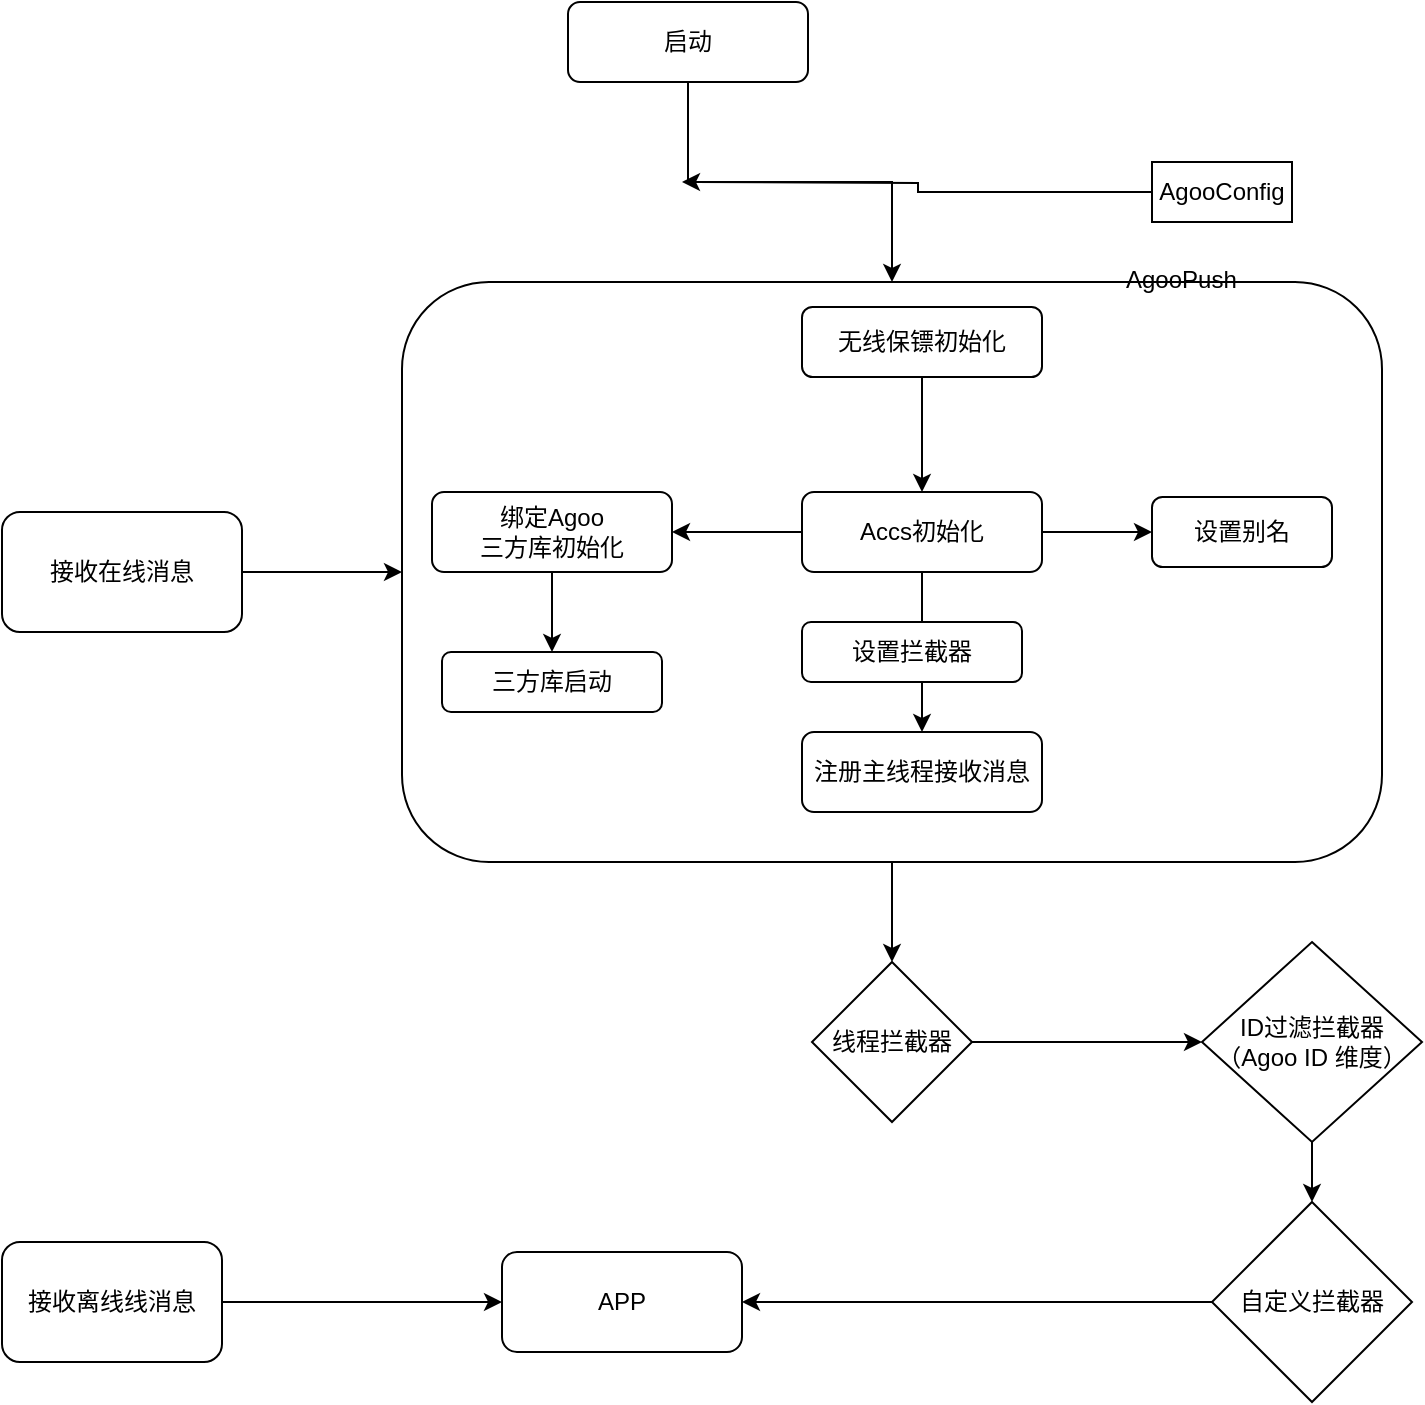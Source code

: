 <mxfile version="13.10.4" type="github">
  <diagram id="t-XWQwakk9dugnXDJbbS" name="Page-1">
    <mxGraphModel dx="1426" dy="771" grid="1" gridSize="10" guides="1" tooltips="1" connect="1" arrows="1" fold="1" page="1" pageScale="1" pageWidth="827" pageHeight="1169" math="0" shadow="0">
      <root>
        <mxCell id="0" />
        <mxCell id="1" parent="0" />
        <mxCell id="A3sCPK-qfrJhnkktVIXD-1" style="edgeStyle=orthogonalEdgeStyle;rounded=0;orthogonalLoop=1;jettySize=auto;html=1;entryX=0.5;entryY=0;entryDx=0;entryDy=0;" edge="1" parent="1" source="A3sCPK-qfrJhnkktVIXD-2" target="A3sCPK-qfrJhnkktVIXD-8">
          <mxGeometry relative="1" as="geometry" />
        </mxCell>
        <mxCell id="A3sCPK-qfrJhnkktVIXD-2" value="启动" style="rounded=1;whiteSpace=wrap;html=1;" vertex="1" parent="1">
          <mxGeometry x="293" y="70" width="120" height="40" as="geometry" />
        </mxCell>
        <mxCell id="A3sCPK-qfrJhnkktVIXD-3" style="edgeStyle=orthogonalEdgeStyle;rounded=0;orthogonalLoop=1;jettySize=auto;html=1;entryX=0;entryY=0.5;entryDx=0;entryDy=0;" edge="1" parent="1" source="A3sCPK-qfrJhnkktVIXD-4" target="A3sCPK-qfrJhnkktVIXD-8">
          <mxGeometry relative="1" as="geometry" />
        </mxCell>
        <mxCell id="A3sCPK-qfrJhnkktVIXD-4" value="接收在线消息" style="rounded=1;whiteSpace=wrap;html=1;" vertex="1" parent="1">
          <mxGeometry x="10" y="325" width="120" height="60" as="geometry" />
        </mxCell>
        <mxCell id="A3sCPK-qfrJhnkktVIXD-5" style="edgeStyle=orthogonalEdgeStyle;rounded=0;orthogonalLoop=1;jettySize=auto;html=1;entryX=0;entryY=0.5;entryDx=0;entryDy=0;" edge="1" parent="1" source="A3sCPK-qfrJhnkktVIXD-6" target="A3sCPK-qfrJhnkktVIXD-12">
          <mxGeometry relative="1" as="geometry">
            <mxPoint x="145" y="460" as="targetPoint" />
          </mxGeometry>
        </mxCell>
        <mxCell id="A3sCPK-qfrJhnkktVIXD-6" value="&lt;span style=&quot;white-space: normal&quot;&gt;接收离线线消息&lt;/span&gt;" style="rounded=1;whiteSpace=wrap;html=1;fillColor=none;" vertex="1" parent="1">
          <mxGeometry x="10" y="690" width="110" height="60" as="geometry" />
        </mxCell>
        <mxCell id="A3sCPK-qfrJhnkktVIXD-7" style="edgeStyle=orthogonalEdgeStyle;rounded=0;orthogonalLoop=1;jettySize=auto;html=1;entryX=0.5;entryY=0;entryDx=0;entryDy=0;" edge="1" parent="1" source="A3sCPK-qfrJhnkktVIXD-8" target="A3sCPK-qfrJhnkktVIXD-14">
          <mxGeometry relative="1" as="geometry" />
        </mxCell>
        <mxCell id="A3sCPK-qfrJhnkktVIXD-8" value="" style="rounded=1;whiteSpace=wrap;html=1;fillColor=none;" vertex="1" parent="1">
          <mxGeometry x="210" y="210" width="490" height="290" as="geometry" />
        </mxCell>
        <mxCell id="A3sCPK-qfrJhnkktVIXD-9" style="edgeStyle=orthogonalEdgeStyle;rounded=0;orthogonalLoop=1;jettySize=auto;html=1;" edge="1" parent="1" source="A3sCPK-qfrJhnkktVIXD-10">
          <mxGeometry relative="1" as="geometry">
            <mxPoint x="350" y="160" as="targetPoint" />
          </mxGeometry>
        </mxCell>
        <mxCell id="A3sCPK-qfrJhnkktVIXD-10" value="AgooConfig" style="rounded=0;whiteSpace=wrap;html=1;glass=0;fillColor=none;" vertex="1" parent="1">
          <mxGeometry x="585" y="150" width="70" height="30" as="geometry" />
        </mxCell>
        <mxCell id="A3sCPK-qfrJhnkktVIXD-11" style="edgeStyle=orthogonalEdgeStyle;rounded=0;orthogonalLoop=1;jettySize=auto;html=1;entryX=1;entryY=0.5;entryDx=0;entryDy=0;exitX=0;exitY=0.5;exitDx=0;exitDy=0;" edge="1" parent="1" source="A3sCPK-qfrJhnkktVIXD-17" target="A3sCPK-qfrJhnkktVIXD-12">
          <mxGeometry relative="1" as="geometry">
            <mxPoint x="620" y="600" as="sourcePoint" />
          </mxGeometry>
        </mxCell>
        <mxCell id="A3sCPK-qfrJhnkktVIXD-12" value="APP" style="rounded=1;whiteSpace=wrap;html=1;glass=0;fillColor=none;" vertex="1" parent="1">
          <mxGeometry x="260" y="695" width="120" height="50" as="geometry" />
        </mxCell>
        <mxCell id="A3sCPK-qfrJhnkktVIXD-13" style="edgeStyle=orthogonalEdgeStyle;rounded=0;orthogonalLoop=1;jettySize=auto;html=1;entryX=0;entryY=0.5;entryDx=0;entryDy=0;" edge="1" parent="1" source="A3sCPK-qfrJhnkktVIXD-14" target="A3sCPK-qfrJhnkktVIXD-16">
          <mxGeometry relative="1" as="geometry" />
        </mxCell>
        <mxCell id="A3sCPK-qfrJhnkktVIXD-14" value="线程拦截器" style="rhombus;whiteSpace=wrap;html=1;" vertex="1" parent="1">
          <mxGeometry x="415" y="550" width="80" height="80" as="geometry" />
        </mxCell>
        <mxCell id="A3sCPK-qfrJhnkktVIXD-15" style="edgeStyle=orthogonalEdgeStyle;rounded=0;orthogonalLoop=1;jettySize=auto;html=1;entryX=0.5;entryY=0;entryDx=0;entryDy=0;" edge="1" parent="1" source="A3sCPK-qfrJhnkktVIXD-16" target="A3sCPK-qfrJhnkktVIXD-17">
          <mxGeometry relative="1" as="geometry" />
        </mxCell>
        <mxCell id="A3sCPK-qfrJhnkktVIXD-16" value="ID过滤拦截器&lt;br&gt;（Agoo ID 维度）" style="rhombus;whiteSpace=wrap;html=1;" vertex="1" parent="1">
          <mxGeometry x="610" y="540" width="110" height="100" as="geometry" />
        </mxCell>
        <mxCell id="A3sCPK-qfrJhnkktVIXD-17" value="自定义拦截器" style="rhombus;whiteSpace=wrap;html=1;" vertex="1" parent="1">
          <mxGeometry x="615" y="670" width="100" height="100" as="geometry" />
        </mxCell>
        <mxCell id="A3sCPK-qfrJhnkktVIXD-18" value="AgooPush" style="text;html=1;" vertex="1" parent="1">
          <mxGeometry x="570" y="195" width="80" height="30" as="geometry" />
        </mxCell>
        <mxCell id="A3sCPK-qfrJhnkktVIXD-19" style="edgeStyle=orthogonalEdgeStyle;rounded=0;orthogonalLoop=1;jettySize=auto;html=1;entryX=0.5;entryY=0;entryDx=0;entryDy=0;" edge="1" parent="1" source="A3sCPK-qfrJhnkktVIXD-20" target="A3sCPK-qfrJhnkktVIXD-24">
          <mxGeometry relative="1" as="geometry" />
        </mxCell>
        <mxCell id="A3sCPK-qfrJhnkktVIXD-20" value="无线保镖初始化" style="rounded=1;whiteSpace=wrap;html=1;" vertex="1" parent="1">
          <mxGeometry x="410" y="222.5" width="120" height="35" as="geometry" />
        </mxCell>
        <mxCell id="A3sCPK-qfrJhnkktVIXD-21" style="edgeStyle=orthogonalEdgeStyle;rounded=0;orthogonalLoop=1;jettySize=auto;html=1;entryX=0;entryY=0.5;entryDx=0;entryDy=0;" edge="1" parent="1" source="A3sCPK-qfrJhnkktVIXD-24" target="A3sCPK-qfrJhnkktVIXD-29">
          <mxGeometry relative="1" as="geometry" />
        </mxCell>
        <mxCell id="A3sCPK-qfrJhnkktVIXD-22" value="" style="edgeStyle=orthogonalEdgeStyle;rounded=0;orthogonalLoop=1;jettySize=auto;html=1;" edge="1" parent="1" source="A3sCPK-qfrJhnkktVIXD-24" target="A3sCPK-qfrJhnkktVIXD-27">
          <mxGeometry relative="1" as="geometry" />
        </mxCell>
        <mxCell id="A3sCPK-qfrJhnkktVIXD-23" value="" style="edgeStyle=orthogonalEdgeStyle;rounded=0;orthogonalLoop=1;jettySize=auto;html=1;" edge="1" parent="1" source="A3sCPK-qfrJhnkktVIXD-24" target="A3sCPK-qfrJhnkktVIXD-25">
          <mxGeometry relative="1" as="geometry" />
        </mxCell>
        <mxCell id="A3sCPK-qfrJhnkktVIXD-24" value="Accs初始化" style="rounded=1;whiteSpace=wrap;html=1;" vertex="1" parent="1">
          <mxGeometry x="410" y="315" width="120" height="40" as="geometry" />
        </mxCell>
        <mxCell id="A3sCPK-qfrJhnkktVIXD-25" value="注册主线程接收消息" style="rounded=1;whiteSpace=wrap;html=1;" vertex="1" parent="1">
          <mxGeometry x="410" y="435" width="120" height="40" as="geometry" />
        </mxCell>
        <mxCell id="A3sCPK-qfrJhnkktVIXD-26" value="" style="edgeStyle=orthogonalEdgeStyle;rounded=0;orthogonalLoop=1;jettySize=auto;html=1;" edge="1" parent="1" source="A3sCPK-qfrJhnkktVIXD-27" target="A3sCPK-qfrJhnkktVIXD-28">
          <mxGeometry relative="1" as="geometry" />
        </mxCell>
        <mxCell id="A3sCPK-qfrJhnkktVIXD-27" value="绑定Agoo&lt;br&gt;三方库初始化" style="rounded=1;whiteSpace=wrap;html=1;" vertex="1" parent="1">
          <mxGeometry x="225" y="315" width="120" height="40" as="geometry" />
        </mxCell>
        <mxCell id="A3sCPK-qfrJhnkktVIXD-28" value="三方库启动" style="rounded=1;whiteSpace=wrap;html=1;" vertex="1" parent="1">
          <mxGeometry x="230" y="395" width="110" height="30" as="geometry" />
        </mxCell>
        <mxCell id="A3sCPK-qfrJhnkktVIXD-29" value="设置别名" style="rounded=1;whiteSpace=wrap;html=1;" vertex="1" parent="1">
          <mxGeometry x="585" y="317.5" width="90" height="35" as="geometry" />
        </mxCell>
        <mxCell id="A3sCPK-qfrJhnkktVIXD-30" value="设置拦截器" style="rounded=1;whiteSpace=wrap;html=1;" vertex="1" parent="1">
          <mxGeometry x="410" y="380" width="110" height="30" as="geometry" />
        </mxCell>
      </root>
    </mxGraphModel>
  </diagram>
</mxfile>

